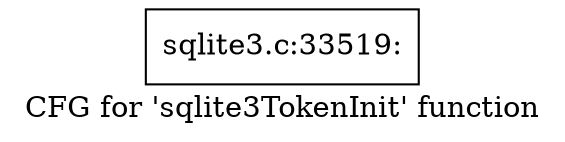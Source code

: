 digraph "CFG for 'sqlite3TokenInit' function" {
	label="CFG for 'sqlite3TokenInit' function";

	Node0x55c0f8deea00 [shape=record,label="{sqlite3.c:33519:}"];
}
